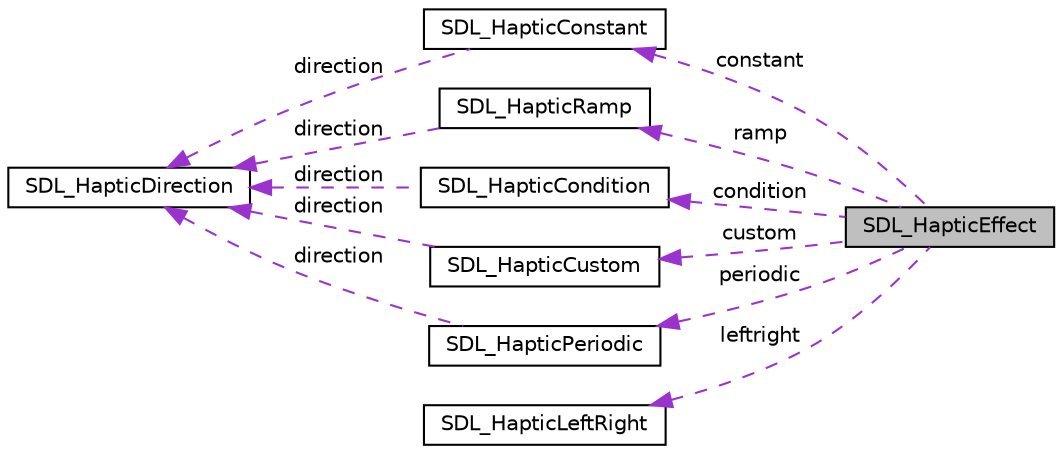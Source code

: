digraph "SDL_HapticEffect"
{
  edge [fontname="Helvetica",fontsize="10",labelfontname="Helvetica",labelfontsize="10"];
  node [fontname="Helvetica",fontsize="10",shape=record];
  rankdir="LR";
  Node1 [label="SDL_HapticEffect",height=0.2,width=0.4,color="black", fillcolor="grey75", style="filled", fontcolor="black"];
  Node2 -> Node1 [dir="back",color="darkorchid3",fontsize="10",style="dashed",label=" constant" ,fontname="Helvetica"];
  Node2 [label="SDL_HapticConstant",height=0.2,width=0.4,color="black", fillcolor="white", style="filled",URL="$struct_s_d_l___haptic_constant.html",tooltip="A structure containing a template for a Constant effect. "];
  Node3 -> Node2 [dir="back",color="darkorchid3",fontsize="10",style="dashed",label=" direction" ,fontname="Helvetica"];
  Node3 [label="SDL_HapticDirection",height=0.2,width=0.4,color="black", fillcolor="white", style="filled",URL="$struct_s_d_l___haptic_direction.html",tooltip="Structure that represents a haptic direction. "];
  Node4 -> Node1 [dir="back",color="darkorchid3",fontsize="10",style="dashed",label=" ramp" ,fontname="Helvetica"];
  Node4 [label="SDL_HapticRamp",height=0.2,width=0.4,color="black", fillcolor="white", style="filled",URL="$struct_s_d_l___haptic_ramp.html",tooltip="A structure containing a template for a Ramp effect. "];
  Node3 -> Node4 [dir="back",color="darkorchid3",fontsize="10",style="dashed",label=" direction" ,fontname="Helvetica"];
  Node5 -> Node1 [dir="back",color="darkorchid3",fontsize="10",style="dashed",label=" condition" ,fontname="Helvetica"];
  Node5 [label="SDL_HapticCondition",height=0.2,width=0.4,color="black", fillcolor="white", style="filled",URL="$struct_s_d_l___haptic_condition.html",tooltip="A structure containing a template for a Condition effect. "];
  Node3 -> Node5 [dir="back",color="darkorchid3",fontsize="10",style="dashed",label=" direction" ,fontname="Helvetica"];
  Node6 -> Node1 [dir="back",color="darkorchid3",fontsize="10",style="dashed",label=" custom" ,fontname="Helvetica"];
  Node6 [label="SDL_HapticCustom",height=0.2,width=0.4,color="black", fillcolor="white", style="filled",URL="$struct_s_d_l___haptic_custom.html",tooltip="A structure containing a template for the SDL_HAPTIC_CUSTOM effect. "];
  Node3 -> Node6 [dir="back",color="darkorchid3",fontsize="10",style="dashed",label=" direction" ,fontname="Helvetica"];
  Node7 -> Node1 [dir="back",color="darkorchid3",fontsize="10",style="dashed",label=" leftright" ,fontname="Helvetica"];
  Node7 [label="SDL_HapticLeftRight",height=0.2,width=0.4,color="black", fillcolor="white", style="filled",URL="$struct_s_d_l___haptic_left_right.html",tooltip="A structure containing a template for a Left/Right effect. "];
  Node8 -> Node1 [dir="back",color="darkorchid3",fontsize="10",style="dashed",label=" periodic" ,fontname="Helvetica"];
  Node8 [label="SDL_HapticPeriodic",height=0.2,width=0.4,color="black", fillcolor="white", style="filled",URL="$struct_s_d_l___haptic_periodic.html",tooltip="A structure containing a template for a Periodic effect. "];
  Node3 -> Node8 [dir="back",color="darkorchid3",fontsize="10",style="dashed",label=" direction" ,fontname="Helvetica"];
}
